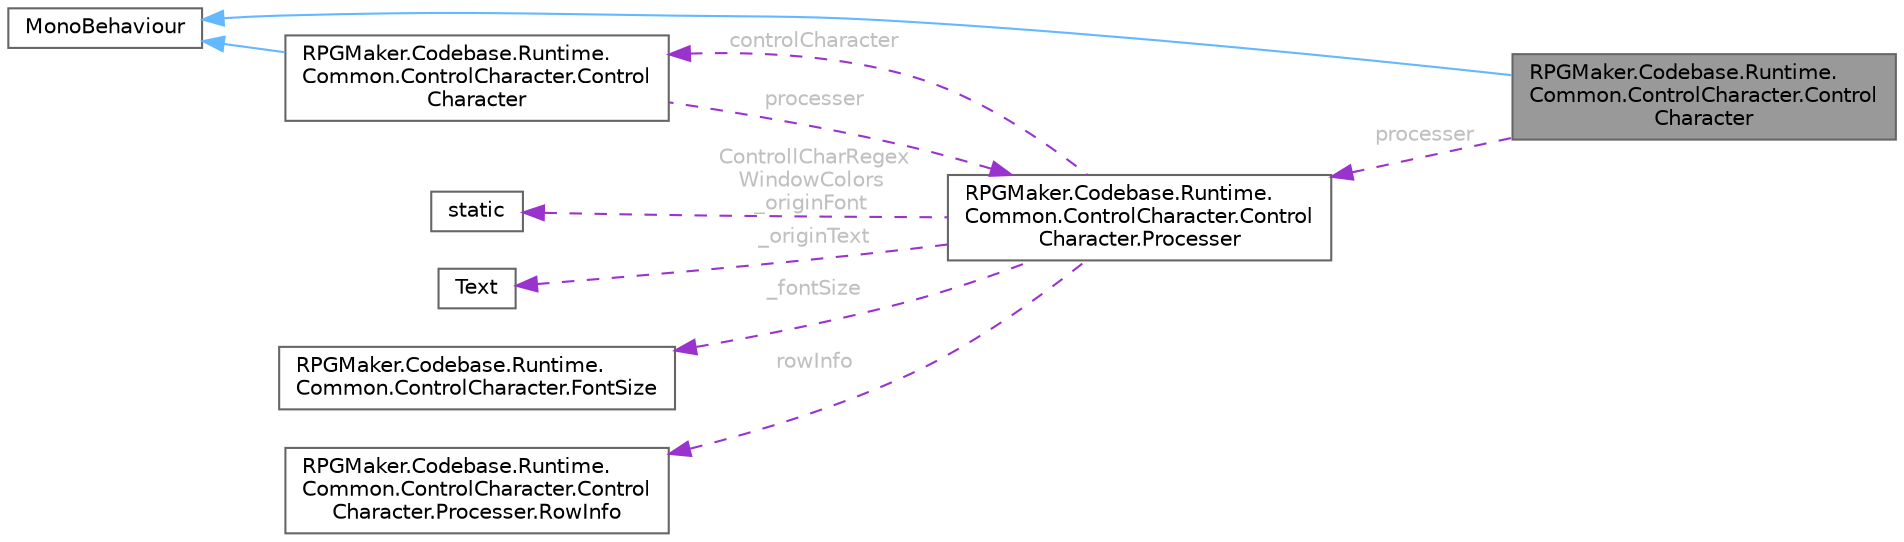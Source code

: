 digraph "RPGMaker.Codebase.Runtime.Common.ControlCharacter.ControlCharacter"
{
 // LATEX_PDF_SIZE
  bgcolor="transparent";
  edge [fontname=Helvetica,fontsize=10,labelfontname=Helvetica,labelfontsize=10];
  node [fontname=Helvetica,fontsize=10,shape=box,height=0.2,width=0.4];
  rankdir="LR";
  Node1 [id="Node000001",label="RPGMaker.Codebase.Runtime.\lCommon.ControlCharacter.Control\lCharacter",height=0.2,width=0.4,color="gray40", fillcolor="grey60", style="filled", fontcolor="black",tooltip="😁 制御キャラクター"];
  Node2 -> Node1 [id="edge1_Node000001_Node000002",dir="back",color="steelblue1",style="solid",tooltip=" "];
  Node2 [id="Node000002",label="MonoBehaviour",height=0.2,width=0.4,color="gray40", fillcolor="white", style="filled",tooltip=" "];
  Node3 -> Node1 [id="edge2_Node000001_Node000003",dir="back",color="darkorchid3",style="dashed",tooltip=" ",label=" processer",fontcolor="grey" ];
  Node3 [id="Node000003",label="RPGMaker.Codebase.Runtime.\lCommon.ControlCharacter.Control\lCharacter.Processer",height=0.2,width=0.4,color="gray40", fillcolor="white", style="filled",URL="$d7/d0c/class_r_p_g_maker_1_1_codebase_1_1_runtime_1_1_common_1_1_control_character_1_1_control_character_1_1_processer.html",tooltip="😁 処理機"];
  Node4 -> Node3 [id="edge3_Node000003_Node000004",dir="back",color="darkorchid3",style="dashed",tooltip=" ",label=" ControllCharRegex\nWindowColors\n_originFont",fontcolor="grey" ];
  Node4 [id="Node000004",label="static",height=0.2,width=0.4,color="gray40", fillcolor="white", style="filled",tooltip=" "];
  Node5 -> Node3 [id="edge4_Node000003_Node000005",dir="back",color="darkorchid3",style="dashed",tooltip=" ",label=" controlCharacter",fontcolor="grey" ];
  Node5 [id="Node000005",label="RPGMaker.Codebase.Runtime.\lCommon.ControlCharacter.Control\lCharacter",height=0.2,width=0.4,color="gray40", fillcolor="white", style="filled",URL="$d2/dcb/class_r_p_g_maker_1_1_codebase_1_1_runtime_1_1_common_1_1_control_character_1_1_control_character.html",tooltip="😁 制御キャラクター"];
  Node2 -> Node5 [id="edge5_Node000005_Node000002",dir="back",color="steelblue1",style="solid",tooltip=" "];
  Node3 -> Node5 [id="edge6_Node000005_Node000003",dir="back",color="darkorchid3",style="dashed",tooltip=" ",label=" processer",fontcolor="grey" ];
  Node6 -> Node3 [id="edge7_Node000003_Node000006",dir="back",color="darkorchid3",style="dashed",tooltip=" ",label=" _originText",fontcolor="grey" ];
  Node6 [id="Node000006",label="Text",height=0.2,width=0.4,color="gray40", fillcolor="white", style="filled",tooltip=" "];
  Node7 -> Node3 [id="edge8_Node000003_Node000007",dir="back",color="darkorchid3",style="dashed",tooltip=" ",label=" _fontSize",fontcolor="grey" ];
  Node7 [id="Node000007",label="RPGMaker.Codebase.Runtime.\lCommon.ControlCharacter.FontSize",height=0.2,width=0.4,color="gray40", fillcolor="white", style="filled",URL="$dd/da1/struct_r_p_g_maker_1_1_codebase_1_1_runtime_1_1_common_1_1_control_character_1_1_font_size.html",tooltip="😁 ツクール(MV, MZ)とそこそこ互換性のあるフォントサイズ管理構造体。"];
  Node8 -> Node3 [id="edge9_Node000003_Node000008",dir="back",color="darkorchid3",style="dashed",tooltip=" ",label=" rowInfo",fontcolor="grey" ];
  Node8 [id="Node000008",label="RPGMaker.Codebase.Runtime.\lCommon.ControlCharacter.Control\lCharacter.Processer.RowInfo",height=0.2,width=0.4,color="gray40", fillcolor="white", style="filled",URL="$d2/d04/class_r_p_g_maker_1_1_codebase_1_1_runtime_1_1_common_1_1_control_character_1_1_control_character_1_1_processer_1_1_row_info.html",tooltip="😁 表示前に表示行1行分をパースして、改ページが必要かと表示縦幅を取得するクラス。"];
}
